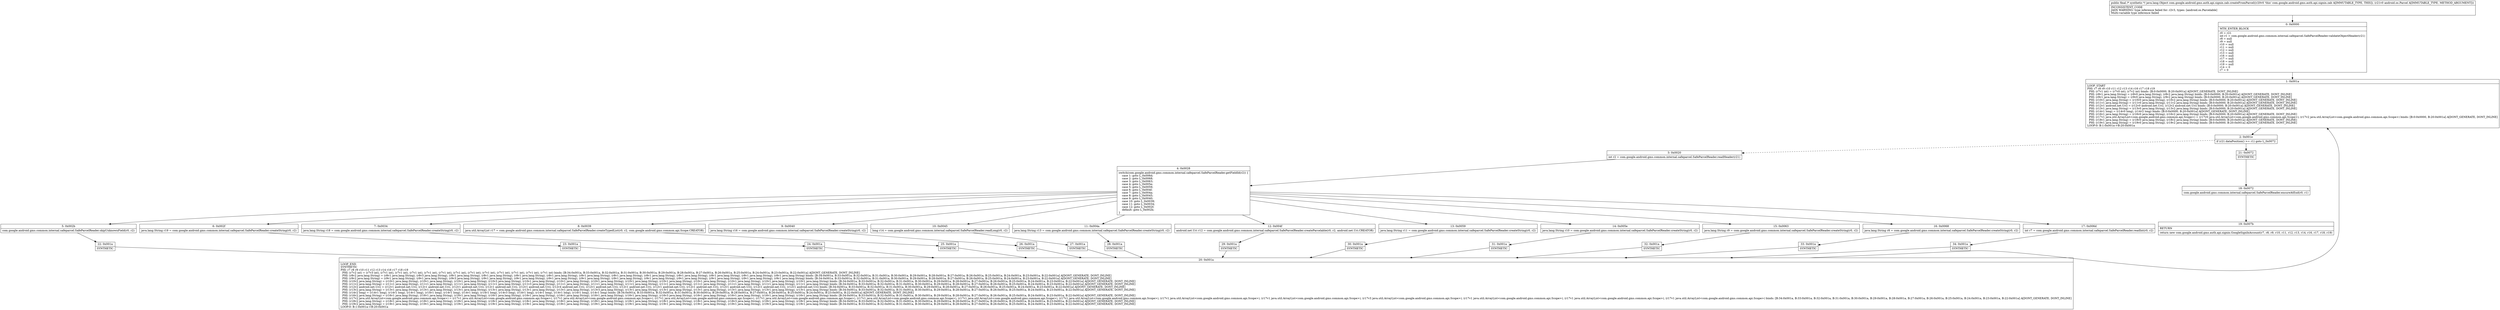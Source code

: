 digraph "CFG forcom.google.android.gms.auth.api.signin.zab.createFromParcel(Landroid\/os\/Parcel;)Ljava\/lang\/Object;" {
Node_0 [shape=record,label="{0\:\ 0x0000|MTH_ENTER_BLOCK\l|r0 = r21\lint r1 = com.google.android.gms.common.internal.safeparcel.SafeParcelReader.validateObjectHeader(r21)\lr8 = null\lr9 = null\lr10 = null\lr11 = null\lr12 = null\lr13 = null\lr16 = null\lr17 = null\lr18 = null\lr19 = null\lr14 = 0\lr7 = 0\l}"];
Node_1 [shape=record,label="{1\:\ 0x001a|LOOP_START\lPHI: r7 r8 r9 r10 r11 r12 r13 r14 r16 r17 r18 r19 \l  PHI: (r7v1 int) = (r7v0 int), (r7v2 int) binds: [B:0:0x0000, B:20:0x001a] A[DONT_GENERATE, DONT_INLINE]\l  PHI: (r8v1 java.lang.String) = (r8v0 java.lang.String), (r8v2 java.lang.String) binds: [B:0:0x0000, B:20:0x001a] A[DONT_GENERATE, DONT_INLINE]\l  PHI: (r9v1 java.lang.String) = (r9v0 java.lang.String), (r9v2 java.lang.String) binds: [B:0:0x0000, B:20:0x001a] A[DONT_GENERATE, DONT_INLINE]\l  PHI: (r10v1 java.lang.String) = (r10v0 java.lang.String), (r10v2 java.lang.String) binds: [B:0:0x0000, B:20:0x001a] A[DONT_GENERATE, DONT_INLINE]\l  PHI: (r11v1 java.lang.String) = (r11v0 java.lang.String), (r11v2 java.lang.String) binds: [B:0:0x0000, B:20:0x001a] A[DONT_GENERATE, DONT_INLINE]\l  PHI: (r12v1 android.net.Uri) = (r12v0 android.net.Uri), (r12v2 android.net.Uri) binds: [B:0:0x0000, B:20:0x001a] A[DONT_GENERATE, DONT_INLINE]\l  PHI: (r13v1 java.lang.String) = (r13v0 java.lang.String), (r13v2 java.lang.String) binds: [B:0:0x0000, B:20:0x001a] A[DONT_GENERATE, DONT_INLINE]\l  PHI: (r14v1 long) = (r14v0 long), (r14v2 long) binds: [B:0:0x0000, B:20:0x001a] A[DONT_GENERATE, DONT_INLINE]\l  PHI: (r16v1 java.lang.String) = (r16v0 java.lang.String), (r16v2 java.lang.String) binds: [B:0:0x0000, B:20:0x001a] A[DONT_GENERATE, DONT_INLINE]\l  PHI: (r17v1 java.util.ArrayList\<com.google.android.gms.common.api.Scope\>) = (r17v0 java.util.ArrayList\<com.google.android.gms.common.api.Scope\>), (r17v2 java.util.ArrayList\<com.google.android.gms.common.api.Scope\>) binds: [B:0:0x0000, B:20:0x001a] A[DONT_GENERATE, DONT_INLINE]\l  PHI: (r18v1 java.lang.String) = (r18v0 java.lang.String), (r18v2 java.lang.String) binds: [B:0:0x0000, B:20:0x001a] A[DONT_GENERATE, DONT_INLINE]\l  PHI: (r19v1 java.lang.String) = (r19v0 java.lang.String), (r19v2 java.lang.String) binds: [B:0:0x0000, B:20:0x001a] A[DONT_GENERATE, DONT_INLINE]\lLOOP:0: B:1:0x001a\-\>B:20:0x001a\l}"];
Node_2 [shape=record,label="{2\:\ 0x001e|if (r21.dataPosition() \>= r1) goto L_0x0072\l}"];
Node_3 [shape=record,label="{3\:\ 0x0020|int r2 = com.google.android.gms.common.internal.safeparcel.SafeParcelReader.readHeader(r21)\l}"];
Node_4 [shape=record,label="{4\:\ 0x0028|switch(com.google.android.gms.common.internal.safeparcel.SafeParcelReader.getFieldId(r2)) \{\l    case 1: goto L_0x006d;\l    case 2: goto L_0x0068;\l    case 3: goto L_0x0063;\l    case 4: goto L_0x005e;\l    case 5: goto L_0x0059;\l    case 6: goto L_0x004f;\l    case 7: goto L_0x004a;\l    case 8: goto L_0x0045;\l    case 9: goto L_0x0040;\l    case 10: goto L_0x0039;\l    case 11: goto L_0x0034;\l    case 12: goto L_0x002f;\l    default: goto L_0x002b;\l\}\l}"];
Node_5 [shape=record,label="{5\:\ 0x002b|com.google.android.gms.common.internal.safeparcel.SafeParcelReader.skipUnknownField(r0, r2)\l}"];
Node_6 [shape=record,label="{6\:\ 0x002f|java.lang.String r19 = com.google.android.gms.common.internal.safeparcel.SafeParcelReader.createString(r0, r2)\l}"];
Node_7 [shape=record,label="{7\:\ 0x0034|java.lang.String r18 = com.google.android.gms.common.internal.safeparcel.SafeParcelReader.createString(r0, r2)\l}"];
Node_8 [shape=record,label="{8\:\ 0x0039|java.util.ArrayList r17 = com.google.android.gms.common.internal.safeparcel.SafeParcelReader.createTypedList(r0, r2, com.google.android.gms.common.api.Scope.CREATOR)\l}"];
Node_9 [shape=record,label="{9\:\ 0x0040|java.lang.String r16 = com.google.android.gms.common.internal.safeparcel.SafeParcelReader.createString(r0, r2)\l}"];
Node_10 [shape=record,label="{10\:\ 0x0045|long r14 = com.google.android.gms.common.internal.safeparcel.SafeParcelReader.readLong(r0, r2)\l}"];
Node_11 [shape=record,label="{11\:\ 0x004a|java.lang.String r13 = com.google.android.gms.common.internal.safeparcel.SafeParcelReader.createString(r0, r2)\l}"];
Node_12 [shape=record,label="{12\:\ 0x004f|android.net.Uri r12 = com.google.android.gms.common.internal.safeparcel.SafeParcelReader.createParcelable(r0, r2, android.net.Uri.CREATOR)\l}"];
Node_13 [shape=record,label="{13\:\ 0x0059|java.lang.String r11 = com.google.android.gms.common.internal.safeparcel.SafeParcelReader.createString(r0, r2)\l}"];
Node_14 [shape=record,label="{14\:\ 0x005e|java.lang.String r10 = com.google.android.gms.common.internal.safeparcel.SafeParcelReader.createString(r0, r2)\l}"];
Node_15 [shape=record,label="{15\:\ 0x0063|java.lang.String r9 = com.google.android.gms.common.internal.safeparcel.SafeParcelReader.createString(r0, r2)\l}"];
Node_16 [shape=record,label="{16\:\ 0x0068|java.lang.String r8 = com.google.android.gms.common.internal.safeparcel.SafeParcelReader.createString(r0, r2)\l}"];
Node_17 [shape=record,label="{17\:\ 0x006d|int r7 = com.google.android.gms.common.internal.safeparcel.SafeParcelReader.readInt(r0, r2)\l}"];
Node_18 [shape=record,label="{18\:\ 0x0072|com.google.android.gms.common.internal.safeparcel.SafeParcelReader.ensureAtEnd(r0, r1)\l}"];
Node_19 [shape=record,label="{19\:\ 0x007b|RETURN\l|return new com.google.android.gms.auth.api.signin.GoogleSignInAccount(r7, r8, r9, r10, r11, r12, r13, r14, r16, r17, r18, r19)\l}"];
Node_20 [shape=record,label="{20\:\ 0x001a|LOOP_END\lSYNTHETIC\lPHI: r7 r8 r9 r10 r11 r12 r13 r14 r16 r17 r18 r19 \l  PHI: (r7v2 int) = (r7v3 int), (r7v1 int), (r7v1 int), (r7v1 int), (r7v1 int), (r7v1 int), (r7v1 int), (r7v1 int), (r7v1 int), (r7v1 int), (r7v1 int), (r7v1 int), (r7v1 int) binds: [B:34:0x001a, B:33:0x001a, B:32:0x001a, B:31:0x001a, B:30:0x001a, B:29:0x001a, B:28:0x001a, B:27:0x001a, B:26:0x001a, B:25:0x001a, B:24:0x001a, B:23:0x001a, B:22:0x001a] A[DONT_GENERATE, DONT_INLINE]\l  PHI: (r8v2 java.lang.String) = (r8v1 java.lang.String), (r8v3 java.lang.String), (r8v1 java.lang.String), (r8v1 java.lang.String), (r8v1 java.lang.String), (r8v1 java.lang.String), (r8v1 java.lang.String), (r8v1 java.lang.String), (r8v1 java.lang.String), (r8v1 java.lang.String), (r8v1 java.lang.String), (r8v1 java.lang.String), (r8v1 java.lang.String) binds: [B:34:0x001a, B:33:0x001a, B:32:0x001a, B:31:0x001a, B:30:0x001a, B:29:0x001a, B:28:0x001a, B:27:0x001a, B:26:0x001a, B:25:0x001a, B:24:0x001a, B:23:0x001a, B:22:0x001a] A[DONT_GENERATE, DONT_INLINE]\l  PHI: (r9v2 java.lang.String) = (r9v1 java.lang.String), (r9v1 java.lang.String), (r9v3 java.lang.String), (r9v1 java.lang.String), (r9v1 java.lang.String), (r9v1 java.lang.String), (r9v1 java.lang.String), (r9v1 java.lang.String), (r9v1 java.lang.String), (r9v1 java.lang.String), (r9v1 java.lang.String), (r9v1 java.lang.String), (r9v1 java.lang.String) binds: [B:34:0x001a, B:33:0x001a, B:32:0x001a, B:31:0x001a, B:30:0x001a, B:29:0x001a, B:28:0x001a, B:27:0x001a, B:26:0x001a, B:25:0x001a, B:24:0x001a, B:23:0x001a, B:22:0x001a] A[DONT_GENERATE, DONT_INLINE]\l  PHI: (r10v2 java.lang.String) = (r10v1 java.lang.String), (r10v1 java.lang.String), (r10v1 java.lang.String), (r10v3 java.lang.String), (r10v1 java.lang.String), (r10v1 java.lang.String), (r10v1 java.lang.String), (r10v1 java.lang.String), (r10v1 java.lang.String), (r10v1 java.lang.String), (r10v1 java.lang.String), (r10v1 java.lang.String), (r10v1 java.lang.String) binds: [B:34:0x001a, B:33:0x001a, B:32:0x001a, B:31:0x001a, B:30:0x001a, B:29:0x001a, B:28:0x001a, B:27:0x001a, B:26:0x001a, B:25:0x001a, B:24:0x001a, B:23:0x001a, B:22:0x001a] A[DONT_GENERATE, DONT_INLINE]\l  PHI: (r11v2 java.lang.String) = (r11v1 java.lang.String), (r11v1 java.lang.String), (r11v1 java.lang.String), (r11v1 java.lang.String), (r11v3 java.lang.String), (r11v1 java.lang.String), (r11v1 java.lang.String), (r11v1 java.lang.String), (r11v1 java.lang.String), (r11v1 java.lang.String), (r11v1 java.lang.String), (r11v1 java.lang.String), (r11v1 java.lang.String) binds: [B:34:0x001a, B:33:0x001a, B:32:0x001a, B:31:0x001a, B:30:0x001a, B:29:0x001a, B:28:0x001a, B:27:0x001a, B:26:0x001a, B:25:0x001a, B:24:0x001a, B:23:0x001a, B:22:0x001a] A[DONT_GENERATE, DONT_INLINE]\l  PHI: (r12v2 android.net.Uri) = (r12v1 android.net.Uri), (r12v1 android.net.Uri), (r12v1 android.net.Uri), (r12v1 android.net.Uri), (r12v1 android.net.Uri), (r12v4 android.net.Uri), (r12v1 android.net.Uri), (r12v1 android.net.Uri), (r12v1 android.net.Uri), (r12v1 android.net.Uri), (r12v1 android.net.Uri), (r12v1 android.net.Uri), (r12v1 android.net.Uri) binds: [B:34:0x001a, B:33:0x001a, B:32:0x001a, B:31:0x001a, B:30:0x001a, B:29:0x001a, B:28:0x001a, B:27:0x001a, B:26:0x001a, B:25:0x001a, B:24:0x001a, B:23:0x001a, B:22:0x001a] A[DONT_GENERATE, DONT_INLINE]\l  PHI: (r13v2 java.lang.String) = (r13v1 java.lang.String), (r13v1 java.lang.String), (r13v1 java.lang.String), (r13v1 java.lang.String), (r13v1 java.lang.String), (r13v1 java.lang.String), (r13v3 java.lang.String), (r13v1 java.lang.String), (r13v1 java.lang.String), (r13v1 java.lang.String), (r13v1 java.lang.String), (r13v1 java.lang.String), (r13v1 java.lang.String) binds: [B:34:0x001a, B:33:0x001a, B:32:0x001a, B:31:0x001a, B:30:0x001a, B:29:0x001a, B:28:0x001a, B:27:0x001a, B:26:0x001a, B:25:0x001a, B:24:0x001a, B:23:0x001a, B:22:0x001a] A[DONT_GENERATE, DONT_INLINE]\l  PHI: (r14v2 long) = (r14v1 long), (r14v1 long), (r14v1 long), (r14v1 long), (r14v1 long), (r14v1 long), (r14v1 long), (r14v3 long), (r14v1 long), (r14v1 long), (r14v1 long), (r14v1 long), (r14v1 long) binds: [B:34:0x001a, B:33:0x001a, B:32:0x001a, B:31:0x001a, B:30:0x001a, B:29:0x001a, B:28:0x001a, B:27:0x001a, B:26:0x001a, B:25:0x001a, B:24:0x001a, B:23:0x001a, B:22:0x001a] A[DONT_GENERATE, DONT_INLINE]\l  PHI: (r16v2 java.lang.String) = (r16v1 java.lang.String), (r16v1 java.lang.String), (r16v1 java.lang.String), (r16v1 java.lang.String), (r16v1 java.lang.String), (r16v1 java.lang.String), (r16v1 java.lang.String), (r16v1 java.lang.String), (r16v3 java.lang.String), (r16v1 java.lang.String), (r16v1 java.lang.String), (r16v1 java.lang.String), (r16v1 java.lang.String) binds: [B:34:0x001a, B:33:0x001a, B:32:0x001a, B:31:0x001a, B:30:0x001a, B:29:0x001a, B:28:0x001a, B:27:0x001a, B:26:0x001a, B:25:0x001a, B:24:0x001a, B:23:0x001a, B:22:0x001a] A[DONT_GENERATE, DONT_INLINE]\l  PHI: (r17v2 java.util.ArrayList\<com.google.android.gms.common.api.Scope\>) = (r17v1 java.util.ArrayList\<com.google.android.gms.common.api.Scope\>), (r17v1 java.util.ArrayList\<com.google.android.gms.common.api.Scope\>), (r17v1 java.util.ArrayList\<com.google.android.gms.common.api.Scope\>), (r17v1 java.util.ArrayList\<com.google.android.gms.common.api.Scope\>), (r17v1 java.util.ArrayList\<com.google.android.gms.common.api.Scope\>), (r17v1 java.util.ArrayList\<com.google.android.gms.common.api.Scope\>), (r17v1 java.util.ArrayList\<com.google.android.gms.common.api.Scope\>), (r17v1 java.util.ArrayList\<com.google.android.gms.common.api.Scope\>), (r17v1 java.util.ArrayList\<com.google.android.gms.common.api.Scope\>), (r17v3 java.util.ArrayList\<com.google.android.gms.common.api.Scope\>), (r17v1 java.util.ArrayList\<com.google.android.gms.common.api.Scope\>), (r17v1 java.util.ArrayList\<com.google.android.gms.common.api.Scope\>), (r17v1 java.util.ArrayList\<com.google.android.gms.common.api.Scope\>) binds: [B:34:0x001a, B:33:0x001a, B:32:0x001a, B:31:0x001a, B:30:0x001a, B:29:0x001a, B:28:0x001a, B:27:0x001a, B:26:0x001a, B:25:0x001a, B:24:0x001a, B:23:0x001a, B:22:0x001a] A[DONT_GENERATE, DONT_INLINE]\l  PHI: (r18v2 java.lang.String) = (r18v1 java.lang.String), (r18v1 java.lang.String), (r18v1 java.lang.String), (r18v1 java.lang.String), (r18v1 java.lang.String), (r18v1 java.lang.String), (r18v1 java.lang.String), (r18v1 java.lang.String), (r18v1 java.lang.String), (r18v1 java.lang.String), (r18v3 java.lang.String), (r18v1 java.lang.String), (r18v1 java.lang.String) binds: [B:34:0x001a, B:33:0x001a, B:32:0x001a, B:31:0x001a, B:30:0x001a, B:29:0x001a, B:28:0x001a, B:27:0x001a, B:26:0x001a, B:25:0x001a, B:24:0x001a, B:23:0x001a, B:22:0x001a] A[DONT_GENERATE, DONT_INLINE]\l  PHI: (r19v2 java.lang.String) = (r19v1 java.lang.String), (r19v1 java.lang.String), (r19v1 java.lang.String), (r19v1 java.lang.String), (r19v1 java.lang.String), (r19v1 java.lang.String), (r19v1 java.lang.String), (r19v1 java.lang.String), (r19v1 java.lang.String), (r19v1 java.lang.String), (r19v1 java.lang.String), (r19v3 java.lang.String), (r19v1 java.lang.String) binds: [B:34:0x001a, B:33:0x001a, B:32:0x001a, B:31:0x001a, B:30:0x001a, B:29:0x001a, B:28:0x001a, B:27:0x001a, B:26:0x001a, B:25:0x001a, B:24:0x001a, B:23:0x001a, B:22:0x001a] A[DONT_GENERATE, DONT_INLINE]\lLOOP:0: B:1:0x001a\-\>B:20:0x001a\l}"];
Node_21 [shape=record,label="{21\:\ 0x0072|SYNTHETIC\l}"];
Node_22 [shape=record,label="{22\:\ 0x001a|SYNTHETIC\l}"];
Node_23 [shape=record,label="{23\:\ 0x001a|SYNTHETIC\l}"];
Node_24 [shape=record,label="{24\:\ 0x001a|SYNTHETIC\l}"];
Node_25 [shape=record,label="{25\:\ 0x001a|SYNTHETIC\l}"];
Node_26 [shape=record,label="{26\:\ 0x001a|SYNTHETIC\l}"];
Node_27 [shape=record,label="{27\:\ 0x001a|SYNTHETIC\l}"];
Node_28 [shape=record,label="{28\:\ 0x001a|SYNTHETIC\l}"];
Node_29 [shape=record,label="{29\:\ 0x001a|SYNTHETIC\l}"];
Node_30 [shape=record,label="{30\:\ 0x001a|SYNTHETIC\l}"];
Node_31 [shape=record,label="{31\:\ 0x001a|SYNTHETIC\l}"];
Node_32 [shape=record,label="{32\:\ 0x001a|SYNTHETIC\l}"];
Node_33 [shape=record,label="{33\:\ 0x001a|SYNTHETIC\l}"];
Node_34 [shape=record,label="{34\:\ 0x001a|SYNTHETIC\l}"];
MethodNode[shape=record,label="{public final \/* synthetic *\/ java.lang.Object com.google.android.gms.auth.api.signin.zab.createFromParcel((r20v0 'this' com.google.android.gms.auth.api.signin.zab A[IMMUTABLE_TYPE, THIS]), (r21v0 android.os.Parcel A[IMMUTABLE_TYPE, METHOD_ARGUMENT]))  | INCONSISTENT_CODE\lJADX WARNING: type inference failed for: r2v3, types: [android.os.Parcelable]\lMulti\-variable type inference failed\l}"];
MethodNode -> Node_0;
Node_0 -> Node_1;
Node_1 -> Node_2;
Node_2 -> Node_3[style=dashed];
Node_2 -> Node_21;
Node_3 -> Node_4;
Node_4 -> Node_5;
Node_4 -> Node_6;
Node_4 -> Node_7;
Node_4 -> Node_8;
Node_4 -> Node_9;
Node_4 -> Node_10;
Node_4 -> Node_11;
Node_4 -> Node_12;
Node_4 -> Node_13;
Node_4 -> Node_14;
Node_4 -> Node_15;
Node_4 -> Node_16;
Node_4 -> Node_17;
Node_5 -> Node_22;
Node_6 -> Node_23;
Node_7 -> Node_24;
Node_8 -> Node_25;
Node_9 -> Node_26;
Node_10 -> Node_27;
Node_11 -> Node_28;
Node_12 -> Node_29;
Node_13 -> Node_30;
Node_14 -> Node_31;
Node_15 -> Node_32;
Node_16 -> Node_33;
Node_17 -> Node_34;
Node_18 -> Node_19;
Node_20 -> Node_1;
Node_21 -> Node_18;
Node_22 -> Node_20;
Node_23 -> Node_20;
Node_24 -> Node_20;
Node_25 -> Node_20;
Node_26 -> Node_20;
Node_27 -> Node_20;
Node_28 -> Node_20;
Node_29 -> Node_20;
Node_30 -> Node_20;
Node_31 -> Node_20;
Node_32 -> Node_20;
Node_33 -> Node_20;
Node_34 -> Node_20;
}

